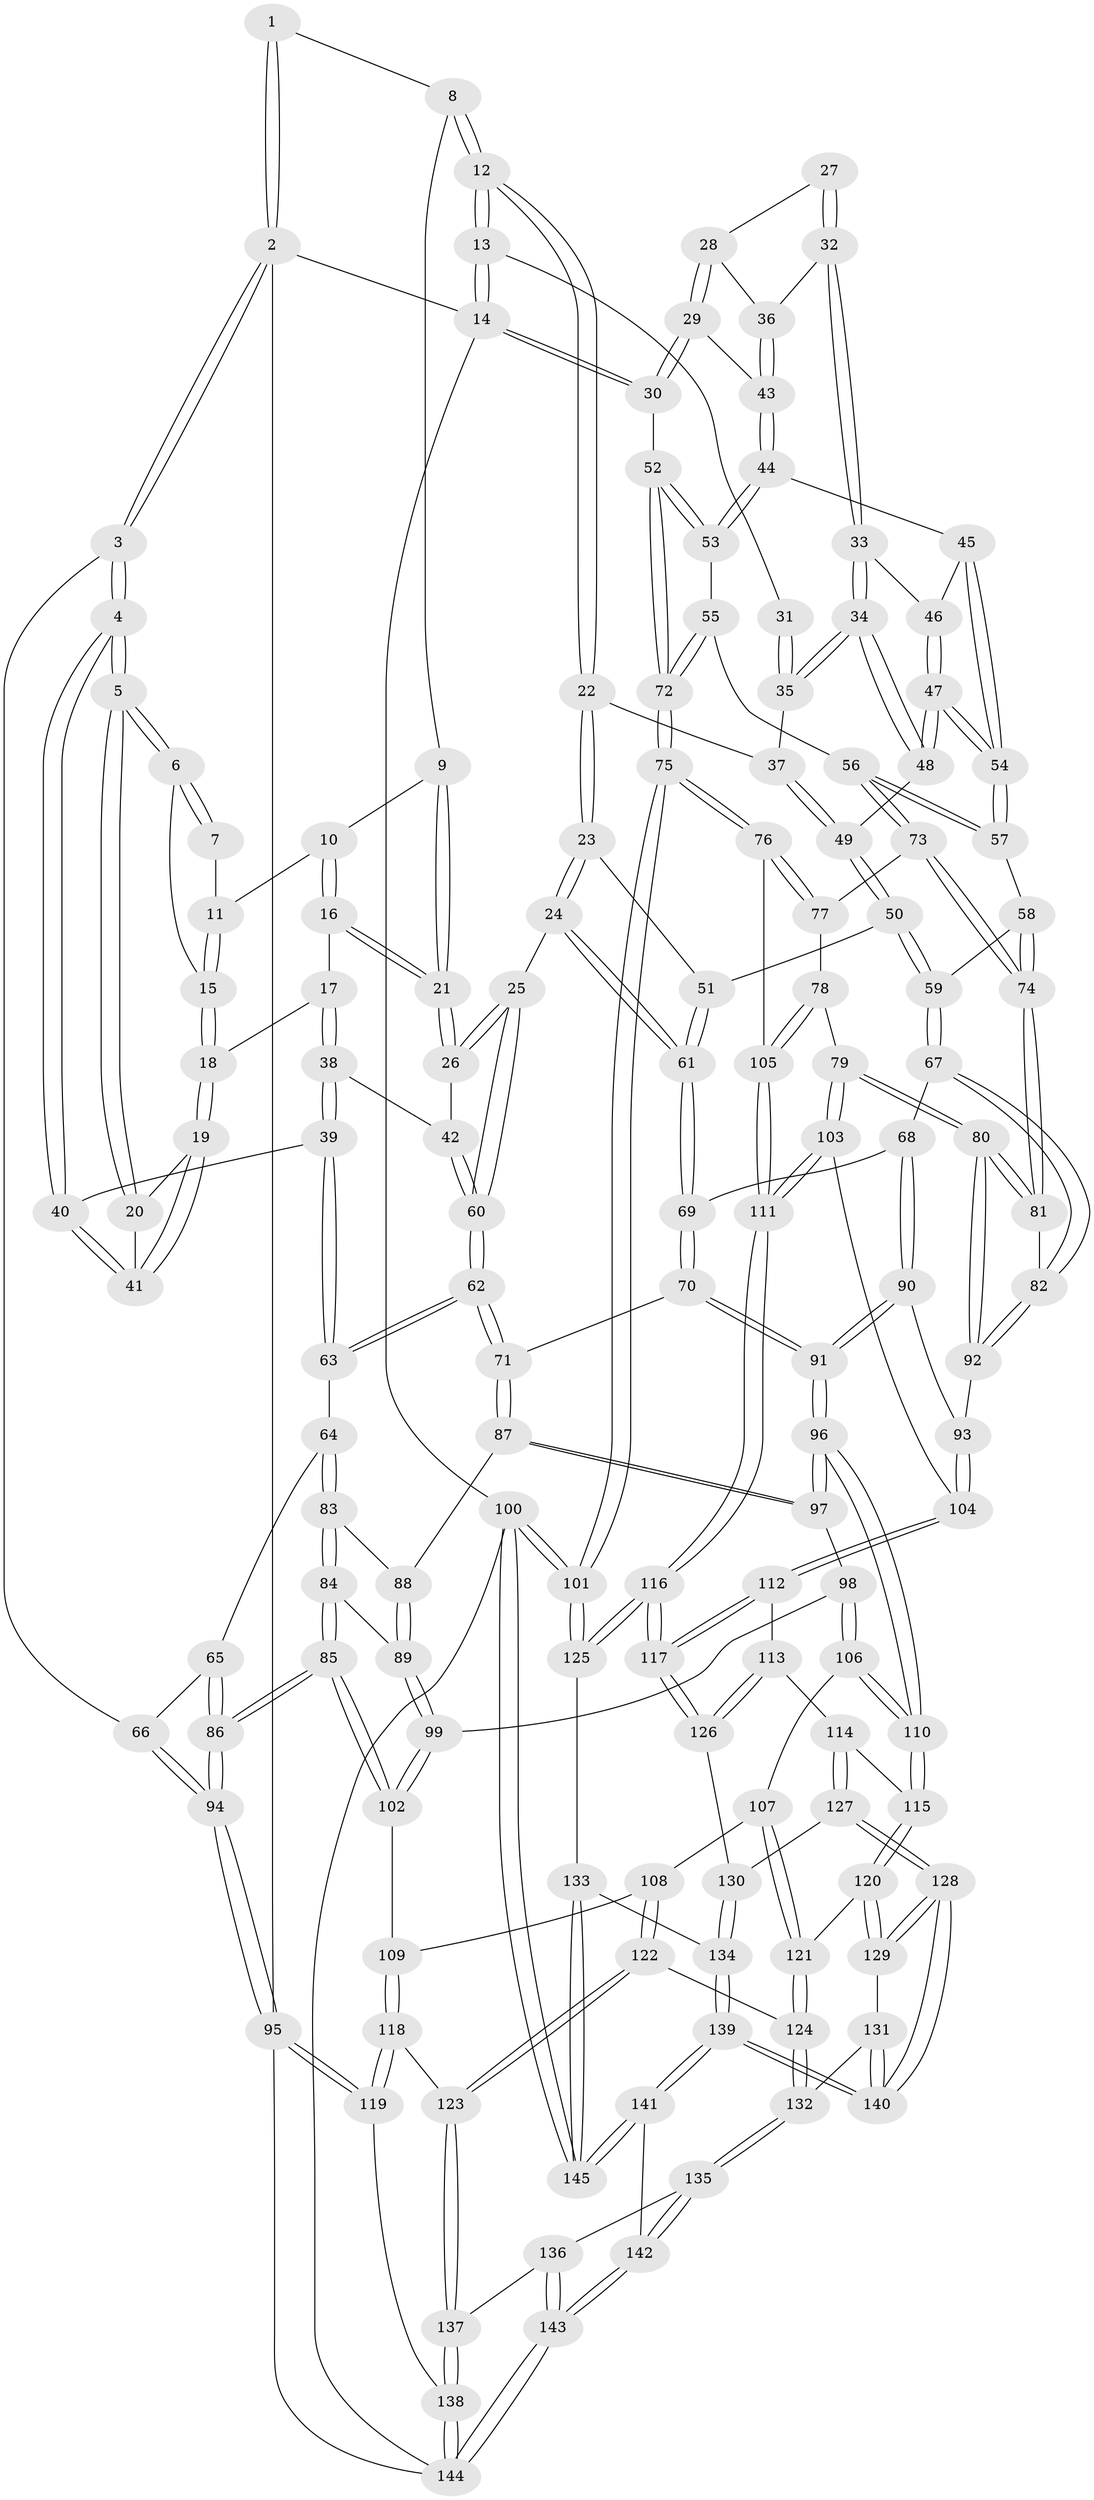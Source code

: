 // Generated by graph-tools (version 1.1) at 2025/27/03/09/25 03:27:05]
// undirected, 145 vertices, 359 edges
graph export_dot {
graph [start="1"]
  node [color=gray90,style=filled];
  1 [pos="+0.1333220052152668+0"];
  2 [pos="+0+0"];
  3 [pos="+0+0.1729429033468793"];
  4 [pos="+0+0.16734315354603005"];
  5 [pos="+0+0.13699462030403606"];
  6 [pos="+0.07010702242794506+0.033699566359523724"];
  7 [pos="+0.08994334695069842+0"];
  8 [pos="+0.32737734571202504+0"];
  9 [pos="+0.2851906604061923+0"];
  10 [pos="+0.16236687969672503+0.05079826040931255"];
  11 [pos="+0.15365183057766293+0.04760867179793619"];
  12 [pos="+0.6505761705887645+0"];
  13 [pos="+0.6854110579485212+0"];
  14 [pos="+1+0"];
  15 [pos="+0.0914280609586768+0.056808492349316175"];
  16 [pos="+0.14795552192098255+0.09774968136468695"];
  17 [pos="+0.13997569704000665+0.1076970820053722"];
  18 [pos="+0.10705191127486702+0.10031581527034922"];
  19 [pos="+0.08382269957238236+0.11770643477118772"];
  20 [pos="+0.03215410450185538+0.1313828394451203"];
  21 [pos="+0.2956752357564133+0.09671954539191632"];
  22 [pos="+0.5844271272294175+0.08737037920385753"];
  23 [pos="+0.5818679361021317+0.09276192592211095"];
  24 [pos="+0.4768139542587308+0.19705891800230924"];
  25 [pos="+0.42858536344796794+0.20580604873938102"];
  26 [pos="+0.3067417126198222+0.147345008942528"];
  27 [pos="+0.8199675096454981+0.010728630546044246"];
  28 [pos="+0.913959258757106+0.08170799612134912"];
  29 [pos="+1+0.1316423268108183"];
  30 [pos="+1+0.05849926098409634"];
  31 [pos="+0.774323470429247+0"];
  32 [pos="+0.83754984966115+0.14784930889205822"];
  33 [pos="+0.8322840183152447+0.1646335270057848"];
  34 [pos="+0.796878817249709+0.20128568392649204"];
  35 [pos="+0.7744914684815863+0.1717656631650935"];
  36 [pos="+0.8881686483308948+0.1513792508299986"];
  37 [pos="+0.6026048588279098+0.09807673867155596"];
  38 [pos="+0.18614200747388357+0.22833247028032855"];
  39 [pos="+0.18397961969112064+0.23066687834957122"];
  40 [pos="+0.1401461675006259+0.20979704699169585"];
  41 [pos="+0.12264631692079087+0.19074094608908704"];
  42 [pos="+0.21671267521425147+0.212428772427756"];
  43 [pos="+0.9429583643556031+0.20214944011393646"];
  44 [pos="+0.9334851448655138+0.21670537339192145"];
  45 [pos="+0.9267954839116764+0.21742653904130188"];
  46 [pos="+0.9014548124765454+0.210692471565362"];
  47 [pos="+0.7912832916555086+0.23411841377931839"];
  48 [pos="+0.7898450626928847+0.2325751829013247"];
  49 [pos="+0.7789933359187564+0.23404277387954317"];
  50 [pos="+0.6894132278296522+0.2776424310140627"];
  51 [pos="+0.6778280400445542+0.2678805302219578"];
  52 [pos="+1+0.3084670665559534"];
  53 [pos="+0.9452941820594822+0.26664182191261676"];
  54 [pos="+0.8248458611540335+0.2904967080608959"];
  55 [pos="+0.9311879530579693+0.3241223854247222"];
  56 [pos="+0.9002127535195913+0.3540192112846791"];
  57 [pos="+0.829917443518054+0.3202229911103215"];
  58 [pos="+0.7710593640551671+0.3631965038297928"];
  59 [pos="+0.7039852156979299+0.3714426329389504"];
  60 [pos="+0.3588147771151655+0.3536665513300593"];
  61 [pos="+0.5418036432518762+0.3280908971751564"];
  62 [pos="+0.35211536572408336+0.3769428195217892"];
  63 [pos="+0.15804425179539078+0.3135784736773809"];
  64 [pos="+0.13353467200605112+0.3398585282778775"];
  65 [pos="+0.10789697597165934+0.3378447169754776"];
  66 [pos="+0+0.19001977673020415"];
  67 [pos="+0.6654327037969625+0.41985034014574046"];
  68 [pos="+0.6288628654169068+0.41220005878165056"];
  69 [pos="+0.5494840168317341+0.3703561635809155"];
  70 [pos="+0.4450611082667249+0.45316077564686774"];
  71 [pos="+0.3613477879673038+0.41460747917874047"];
  72 [pos="+1+0.3728755352420271"];
  73 [pos="+0.9032765598516079+0.3698643840119458"];
  74 [pos="+0.8166217502002844+0.4358719621842403"];
  75 [pos="+1+0.5575774922242086"];
  76 [pos="+1+0.5529582798623871"];
  77 [pos="+0.9057420869798125+0.3744430052496785"];
  78 [pos="+0.8699364964148307+0.5429989803423727"];
  79 [pos="+0.8318850464883173+0.5496510785820781"];
  80 [pos="+0.8292604953561414+0.5472496897244908"];
  81 [pos="+0.8165650029095908+0.4398793611432136"];
  82 [pos="+0.6692787865599593+0.4300503134415336"];
  83 [pos="+0.1431595086404922+0.38890258229477104"];
  84 [pos="+0.05729315066892426+0.5191617972753784"];
  85 [pos="+0+0.5939800359419374"];
  86 [pos="+0+0.5955038222560448"];
  87 [pos="+0.29487296250800543+0.47792143431627176"];
  88 [pos="+0.16328476185203317+0.41281711147900846"];
  89 [pos="+0.17177165496207542+0.527004633617634"];
  90 [pos="+0.5042506813380322+0.5655115784144098"];
  91 [pos="+0.48589302065330836+0.5702625983303675"];
  92 [pos="+0.6891402327891307+0.4926772736602061"];
  93 [pos="+0.6401751616094518+0.5646135117288933"];
  94 [pos="+0+0.6047848351374783"];
  95 [pos="+0+0.8004078290958295"];
  96 [pos="+0.4651644526805403+0.6160274118355961"];
  97 [pos="+0.28652081510681116+0.511902252240026"];
  98 [pos="+0.24829818836123124+0.5721407059036391"];
  99 [pos="+0.21243183124733642+0.5703835861079759"];
  100 [pos="+1+1"];
  101 [pos="+1+1"];
  102 [pos="+0.09178554582797638+0.6511815929463364"];
  103 [pos="+0.7950068533467759+0.6531871964933433"];
  104 [pos="+0.6590352385885787+0.6204825563291115"];
  105 [pos="+1+0.5626121135735368"];
  106 [pos="+0.2775950760202966+0.6308961921378331"];
  107 [pos="+0.24532971653297708+0.7047198936223737"];
  108 [pos="+0.2273742266042553+0.7123863656168565"];
  109 [pos="+0.11986070983302709+0.6920463381415379"];
  110 [pos="+0.45479071995259907+0.665590201120236"];
  111 [pos="+0.8131655326879682+0.7905954047412955"];
  112 [pos="+0.6215532351466243+0.7018490270445059"];
  113 [pos="+0.5519579606871152+0.7216219355090776"];
  114 [pos="+0.4888673743304858+0.7159472632473403"];
  115 [pos="+0.4622551677286222+0.6923543258020012"];
  116 [pos="+0.8125376215345793+0.803926202040029"];
  117 [pos="+0.7710810877994886+0.791887026648634"];
  118 [pos="+0.10902270207224478+0.826518891293108"];
  119 [pos="+0.04084682093783265+0.8691459535368603"];
  120 [pos="+0.34461372040804633+0.784527927706111"];
  121 [pos="+0.3112621810423401+0.7680906663423516"];
  122 [pos="+0.19695904289156793+0.8214850017016433"];
  123 [pos="+0.16938227690757435+0.8339119803791866"];
  124 [pos="+0.2026002649829243+0.8225027360350721"];
  125 [pos="+0.81562816156877+0.8096162071475176"];
  126 [pos="+0.6171246112239006+0.8177574474615944"];
  127 [pos="+0.4971666181494087+0.8627100784628773"];
  128 [pos="+0.4847487555336177+0.9170829435690071"];
  129 [pos="+0.34403363451751495+0.7897312978038689"];
  130 [pos="+0.6093343709823209+0.837009415105146"];
  131 [pos="+0.312891816525329+0.8762421822147916"];
  132 [pos="+0.30836660810442107+0.8775329886374413"];
  133 [pos="+0.7556316223683383+0.8806389699683719"];
  134 [pos="+0.6474396565767172+0.9572822320965374"];
  135 [pos="+0.2976558640392204+0.8884628292551531"];
  136 [pos="+0.23668022473160089+0.928160824664036"];
  137 [pos="+0.19621721157074837+0.9022283095890914"];
  138 [pos="+0.10801088890008304+0.994845603658322"];
  139 [pos="+0.5147484083554388+1"];
  140 [pos="+0.47919284860352934+1"];
  141 [pos="+0.5117942737209074+1"];
  142 [pos="+0.26886260857211175+1"];
  143 [pos="+0.19371356459068037+1"];
  144 [pos="+0.18089560650934638+1"];
  145 [pos="+0.8533735568990577+1"];
  1 -- 2;
  1 -- 2;
  1 -- 8;
  2 -- 3;
  2 -- 3;
  2 -- 14;
  2 -- 95;
  3 -- 4;
  3 -- 4;
  3 -- 66;
  4 -- 5;
  4 -- 5;
  4 -- 40;
  4 -- 40;
  5 -- 6;
  5 -- 6;
  5 -- 20;
  5 -- 20;
  6 -- 7;
  6 -- 7;
  6 -- 15;
  7 -- 11;
  8 -- 9;
  8 -- 12;
  8 -- 12;
  9 -- 10;
  9 -- 21;
  9 -- 21;
  10 -- 11;
  10 -- 16;
  10 -- 16;
  11 -- 15;
  11 -- 15;
  12 -- 13;
  12 -- 13;
  12 -- 22;
  12 -- 22;
  13 -- 14;
  13 -- 14;
  13 -- 31;
  14 -- 30;
  14 -- 30;
  14 -- 100;
  15 -- 18;
  15 -- 18;
  16 -- 17;
  16 -- 21;
  16 -- 21;
  17 -- 18;
  17 -- 38;
  17 -- 38;
  18 -- 19;
  18 -- 19;
  19 -- 20;
  19 -- 41;
  19 -- 41;
  20 -- 41;
  21 -- 26;
  21 -- 26;
  22 -- 23;
  22 -- 23;
  22 -- 37;
  23 -- 24;
  23 -- 24;
  23 -- 51;
  24 -- 25;
  24 -- 61;
  24 -- 61;
  25 -- 26;
  25 -- 26;
  25 -- 60;
  25 -- 60;
  26 -- 42;
  27 -- 28;
  27 -- 32;
  27 -- 32;
  28 -- 29;
  28 -- 29;
  28 -- 36;
  29 -- 30;
  29 -- 30;
  29 -- 43;
  30 -- 52;
  31 -- 35;
  31 -- 35;
  32 -- 33;
  32 -- 33;
  32 -- 36;
  33 -- 34;
  33 -- 34;
  33 -- 46;
  34 -- 35;
  34 -- 35;
  34 -- 48;
  34 -- 48;
  35 -- 37;
  36 -- 43;
  36 -- 43;
  37 -- 49;
  37 -- 49;
  38 -- 39;
  38 -- 39;
  38 -- 42;
  39 -- 40;
  39 -- 63;
  39 -- 63;
  40 -- 41;
  40 -- 41;
  42 -- 60;
  42 -- 60;
  43 -- 44;
  43 -- 44;
  44 -- 45;
  44 -- 53;
  44 -- 53;
  45 -- 46;
  45 -- 54;
  45 -- 54;
  46 -- 47;
  46 -- 47;
  47 -- 48;
  47 -- 48;
  47 -- 54;
  47 -- 54;
  48 -- 49;
  49 -- 50;
  49 -- 50;
  50 -- 51;
  50 -- 59;
  50 -- 59;
  51 -- 61;
  51 -- 61;
  52 -- 53;
  52 -- 53;
  52 -- 72;
  52 -- 72;
  53 -- 55;
  54 -- 57;
  54 -- 57;
  55 -- 56;
  55 -- 72;
  55 -- 72;
  56 -- 57;
  56 -- 57;
  56 -- 73;
  56 -- 73;
  57 -- 58;
  58 -- 59;
  58 -- 74;
  58 -- 74;
  59 -- 67;
  59 -- 67;
  60 -- 62;
  60 -- 62;
  61 -- 69;
  61 -- 69;
  62 -- 63;
  62 -- 63;
  62 -- 71;
  62 -- 71;
  63 -- 64;
  64 -- 65;
  64 -- 83;
  64 -- 83;
  65 -- 66;
  65 -- 86;
  65 -- 86;
  66 -- 94;
  66 -- 94;
  67 -- 68;
  67 -- 82;
  67 -- 82;
  68 -- 69;
  68 -- 90;
  68 -- 90;
  69 -- 70;
  69 -- 70;
  70 -- 71;
  70 -- 91;
  70 -- 91;
  71 -- 87;
  71 -- 87;
  72 -- 75;
  72 -- 75;
  73 -- 74;
  73 -- 74;
  73 -- 77;
  74 -- 81;
  74 -- 81;
  75 -- 76;
  75 -- 76;
  75 -- 101;
  75 -- 101;
  76 -- 77;
  76 -- 77;
  76 -- 105;
  77 -- 78;
  78 -- 79;
  78 -- 105;
  78 -- 105;
  79 -- 80;
  79 -- 80;
  79 -- 103;
  79 -- 103;
  80 -- 81;
  80 -- 81;
  80 -- 92;
  80 -- 92;
  81 -- 82;
  82 -- 92;
  82 -- 92;
  83 -- 84;
  83 -- 84;
  83 -- 88;
  84 -- 85;
  84 -- 85;
  84 -- 89;
  85 -- 86;
  85 -- 86;
  85 -- 102;
  85 -- 102;
  86 -- 94;
  86 -- 94;
  87 -- 88;
  87 -- 97;
  87 -- 97;
  88 -- 89;
  88 -- 89;
  89 -- 99;
  89 -- 99;
  90 -- 91;
  90 -- 91;
  90 -- 93;
  91 -- 96;
  91 -- 96;
  92 -- 93;
  93 -- 104;
  93 -- 104;
  94 -- 95;
  94 -- 95;
  95 -- 119;
  95 -- 119;
  95 -- 144;
  96 -- 97;
  96 -- 97;
  96 -- 110;
  96 -- 110;
  97 -- 98;
  98 -- 99;
  98 -- 106;
  98 -- 106;
  99 -- 102;
  99 -- 102;
  100 -- 101;
  100 -- 101;
  100 -- 145;
  100 -- 145;
  100 -- 144;
  101 -- 125;
  101 -- 125;
  102 -- 109;
  103 -- 104;
  103 -- 111;
  103 -- 111;
  104 -- 112;
  104 -- 112;
  105 -- 111;
  105 -- 111;
  106 -- 107;
  106 -- 110;
  106 -- 110;
  107 -- 108;
  107 -- 121;
  107 -- 121;
  108 -- 109;
  108 -- 122;
  108 -- 122;
  109 -- 118;
  109 -- 118;
  110 -- 115;
  110 -- 115;
  111 -- 116;
  111 -- 116;
  112 -- 113;
  112 -- 117;
  112 -- 117;
  113 -- 114;
  113 -- 126;
  113 -- 126;
  114 -- 115;
  114 -- 127;
  114 -- 127;
  115 -- 120;
  115 -- 120;
  116 -- 117;
  116 -- 117;
  116 -- 125;
  116 -- 125;
  117 -- 126;
  117 -- 126;
  118 -- 119;
  118 -- 119;
  118 -- 123;
  119 -- 138;
  120 -- 121;
  120 -- 129;
  120 -- 129;
  121 -- 124;
  121 -- 124;
  122 -- 123;
  122 -- 123;
  122 -- 124;
  123 -- 137;
  123 -- 137;
  124 -- 132;
  124 -- 132;
  125 -- 133;
  126 -- 130;
  127 -- 128;
  127 -- 128;
  127 -- 130;
  128 -- 129;
  128 -- 129;
  128 -- 140;
  128 -- 140;
  129 -- 131;
  130 -- 134;
  130 -- 134;
  131 -- 132;
  131 -- 140;
  131 -- 140;
  132 -- 135;
  132 -- 135;
  133 -- 134;
  133 -- 145;
  133 -- 145;
  134 -- 139;
  134 -- 139;
  135 -- 136;
  135 -- 142;
  135 -- 142;
  136 -- 137;
  136 -- 143;
  136 -- 143;
  137 -- 138;
  137 -- 138;
  138 -- 144;
  138 -- 144;
  139 -- 140;
  139 -- 140;
  139 -- 141;
  139 -- 141;
  141 -- 142;
  141 -- 145;
  141 -- 145;
  142 -- 143;
  142 -- 143;
  143 -- 144;
  143 -- 144;
}
